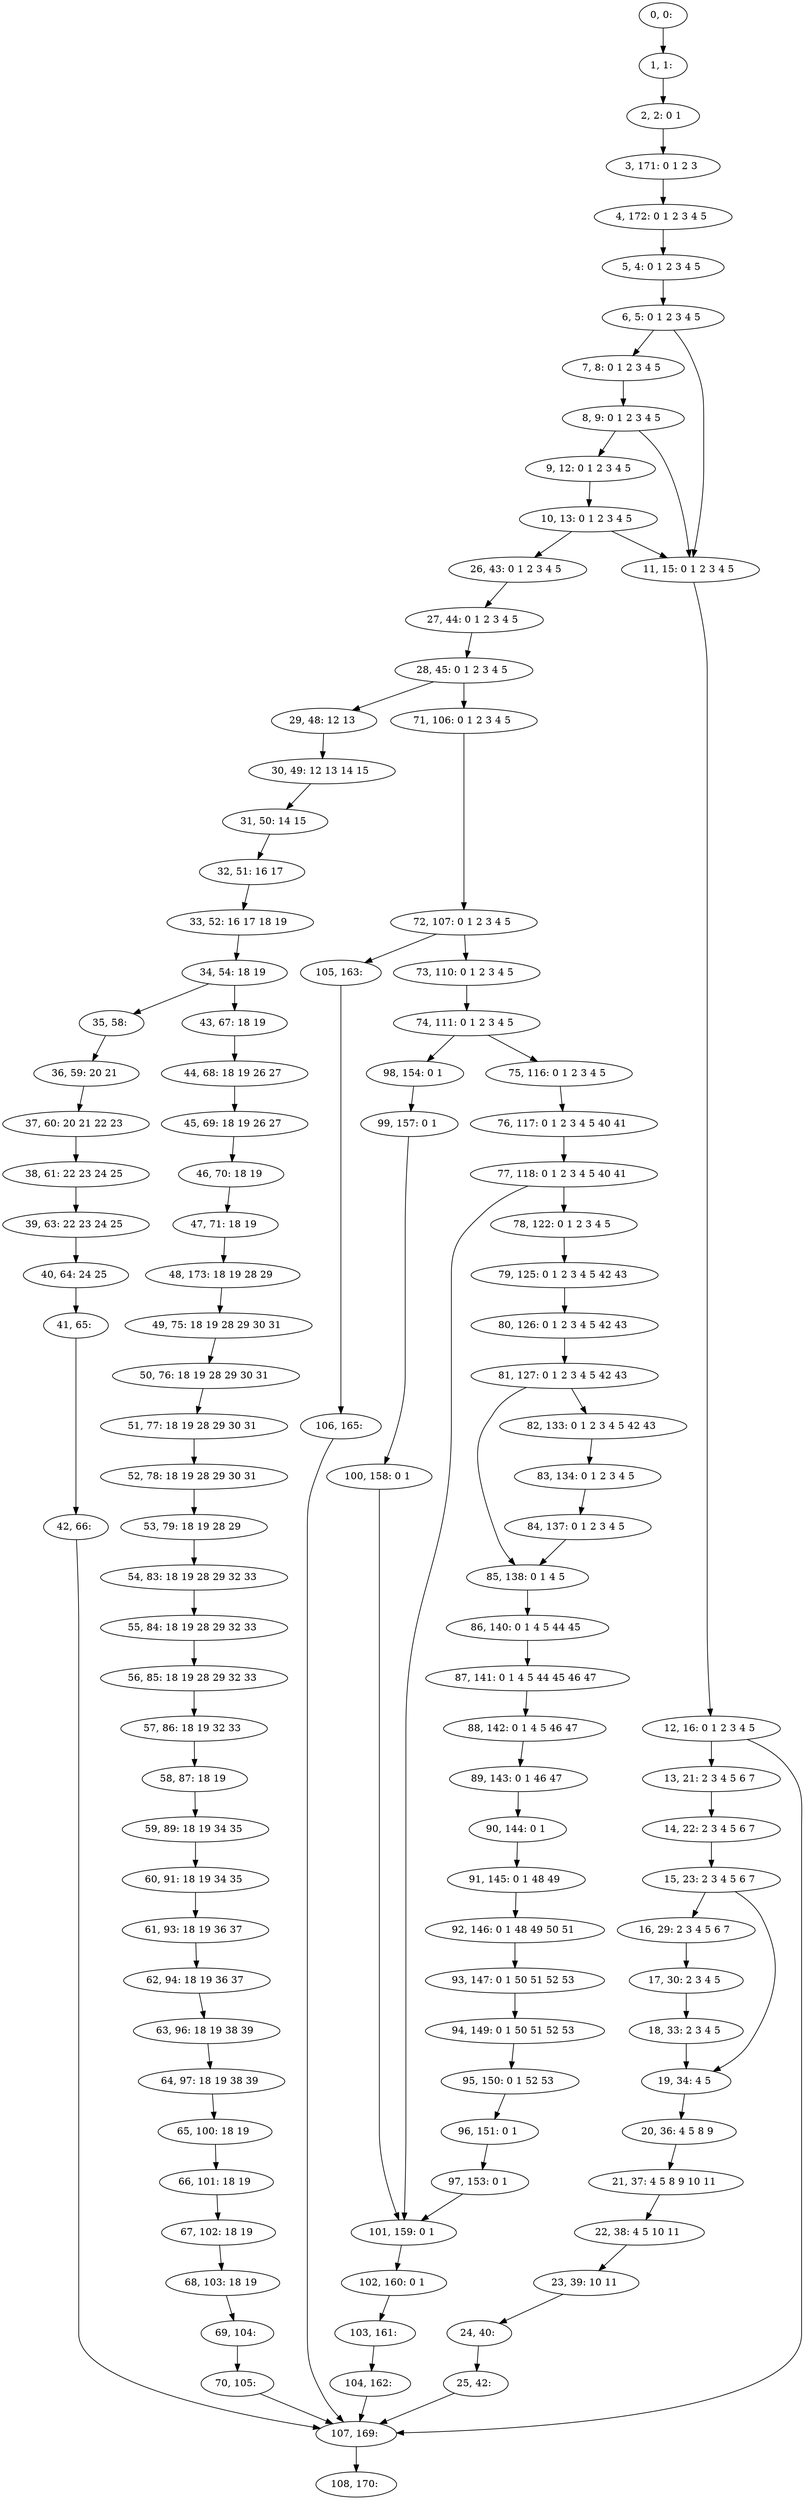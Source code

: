 digraph G {
0[label="0, 0: "];
1[label="1, 1: "];
2[label="2, 2: 0 1 "];
3[label="3, 171: 0 1 2 3 "];
4[label="4, 172: 0 1 2 3 4 5 "];
5[label="5, 4: 0 1 2 3 4 5 "];
6[label="6, 5: 0 1 2 3 4 5 "];
7[label="7, 8: 0 1 2 3 4 5 "];
8[label="8, 9: 0 1 2 3 4 5 "];
9[label="9, 12: 0 1 2 3 4 5 "];
10[label="10, 13: 0 1 2 3 4 5 "];
11[label="11, 15: 0 1 2 3 4 5 "];
12[label="12, 16: 0 1 2 3 4 5 "];
13[label="13, 21: 2 3 4 5 6 7 "];
14[label="14, 22: 2 3 4 5 6 7 "];
15[label="15, 23: 2 3 4 5 6 7 "];
16[label="16, 29: 2 3 4 5 6 7 "];
17[label="17, 30: 2 3 4 5 "];
18[label="18, 33: 2 3 4 5 "];
19[label="19, 34: 4 5 "];
20[label="20, 36: 4 5 8 9 "];
21[label="21, 37: 4 5 8 9 10 11 "];
22[label="22, 38: 4 5 10 11 "];
23[label="23, 39: 10 11 "];
24[label="24, 40: "];
25[label="25, 42: "];
26[label="26, 43: 0 1 2 3 4 5 "];
27[label="27, 44: 0 1 2 3 4 5 "];
28[label="28, 45: 0 1 2 3 4 5 "];
29[label="29, 48: 12 13 "];
30[label="30, 49: 12 13 14 15 "];
31[label="31, 50: 14 15 "];
32[label="32, 51: 16 17 "];
33[label="33, 52: 16 17 18 19 "];
34[label="34, 54: 18 19 "];
35[label="35, 58: "];
36[label="36, 59: 20 21 "];
37[label="37, 60: 20 21 22 23 "];
38[label="38, 61: 22 23 24 25 "];
39[label="39, 63: 22 23 24 25 "];
40[label="40, 64: 24 25 "];
41[label="41, 65: "];
42[label="42, 66: "];
43[label="43, 67: 18 19 "];
44[label="44, 68: 18 19 26 27 "];
45[label="45, 69: 18 19 26 27 "];
46[label="46, 70: 18 19 "];
47[label="47, 71: 18 19 "];
48[label="48, 173: 18 19 28 29 "];
49[label="49, 75: 18 19 28 29 30 31 "];
50[label="50, 76: 18 19 28 29 30 31 "];
51[label="51, 77: 18 19 28 29 30 31 "];
52[label="52, 78: 18 19 28 29 30 31 "];
53[label="53, 79: 18 19 28 29 "];
54[label="54, 83: 18 19 28 29 32 33 "];
55[label="55, 84: 18 19 28 29 32 33 "];
56[label="56, 85: 18 19 28 29 32 33 "];
57[label="57, 86: 18 19 32 33 "];
58[label="58, 87: 18 19 "];
59[label="59, 89: 18 19 34 35 "];
60[label="60, 91: 18 19 34 35 "];
61[label="61, 93: 18 19 36 37 "];
62[label="62, 94: 18 19 36 37 "];
63[label="63, 96: 18 19 38 39 "];
64[label="64, 97: 18 19 38 39 "];
65[label="65, 100: 18 19 "];
66[label="66, 101: 18 19 "];
67[label="67, 102: 18 19 "];
68[label="68, 103: 18 19 "];
69[label="69, 104: "];
70[label="70, 105: "];
71[label="71, 106: 0 1 2 3 4 5 "];
72[label="72, 107: 0 1 2 3 4 5 "];
73[label="73, 110: 0 1 2 3 4 5 "];
74[label="74, 111: 0 1 2 3 4 5 "];
75[label="75, 116: 0 1 2 3 4 5 "];
76[label="76, 117: 0 1 2 3 4 5 40 41 "];
77[label="77, 118: 0 1 2 3 4 5 40 41 "];
78[label="78, 122: 0 1 2 3 4 5 "];
79[label="79, 125: 0 1 2 3 4 5 42 43 "];
80[label="80, 126: 0 1 2 3 4 5 42 43 "];
81[label="81, 127: 0 1 2 3 4 5 42 43 "];
82[label="82, 133: 0 1 2 3 4 5 42 43 "];
83[label="83, 134: 0 1 2 3 4 5 "];
84[label="84, 137: 0 1 2 3 4 5 "];
85[label="85, 138: 0 1 4 5 "];
86[label="86, 140: 0 1 4 5 44 45 "];
87[label="87, 141: 0 1 4 5 44 45 46 47 "];
88[label="88, 142: 0 1 4 5 46 47 "];
89[label="89, 143: 0 1 46 47 "];
90[label="90, 144: 0 1 "];
91[label="91, 145: 0 1 48 49 "];
92[label="92, 146: 0 1 48 49 50 51 "];
93[label="93, 147: 0 1 50 51 52 53 "];
94[label="94, 149: 0 1 50 51 52 53 "];
95[label="95, 150: 0 1 52 53 "];
96[label="96, 151: 0 1 "];
97[label="97, 153: 0 1 "];
98[label="98, 154: 0 1 "];
99[label="99, 157: 0 1 "];
100[label="100, 158: 0 1 "];
101[label="101, 159: 0 1 "];
102[label="102, 160: 0 1 "];
103[label="103, 161: "];
104[label="104, 162: "];
105[label="105, 163: "];
106[label="106, 165: "];
107[label="107, 169: "];
108[label="108, 170: "];
0->1 ;
1->2 ;
2->3 ;
3->4 ;
4->5 ;
5->6 ;
6->7 ;
6->11 ;
7->8 ;
8->9 ;
8->11 ;
9->10 ;
10->11 ;
10->26 ;
11->12 ;
12->13 ;
12->107 ;
13->14 ;
14->15 ;
15->16 ;
15->19 ;
16->17 ;
17->18 ;
18->19 ;
19->20 ;
20->21 ;
21->22 ;
22->23 ;
23->24 ;
24->25 ;
25->107 ;
26->27 ;
27->28 ;
28->29 ;
28->71 ;
29->30 ;
30->31 ;
31->32 ;
32->33 ;
33->34 ;
34->35 ;
34->43 ;
35->36 ;
36->37 ;
37->38 ;
38->39 ;
39->40 ;
40->41 ;
41->42 ;
42->107 ;
43->44 ;
44->45 ;
45->46 ;
46->47 ;
47->48 ;
48->49 ;
49->50 ;
50->51 ;
51->52 ;
52->53 ;
53->54 ;
54->55 ;
55->56 ;
56->57 ;
57->58 ;
58->59 ;
59->60 ;
60->61 ;
61->62 ;
62->63 ;
63->64 ;
64->65 ;
65->66 ;
66->67 ;
67->68 ;
68->69 ;
69->70 ;
70->107 ;
71->72 ;
72->73 ;
72->105 ;
73->74 ;
74->75 ;
74->98 ;
75->76 ;
76->77 ;
77->78 ;
77->101 ;
78->79 ;
79->80 ;
80->81 ;
81->82 ;
81->85 ;
82->83 ;
83->84 ;
84->85 ;
85->86 ;
86->87 ;
87->88 ;
88->89 ;
89->90 ;
90->91 ;
91->92 ;
92->93 ;
93->94 ;
94->95 ;
95->96 ;
96->97 ;
97->101 ;
98->99 ;
99->100 ;
100->101 ;
101->102 ;
102->103 ;
103->104 ;
104->107 ;
105->106 ;
106->107 ;
107->108 ;
}
